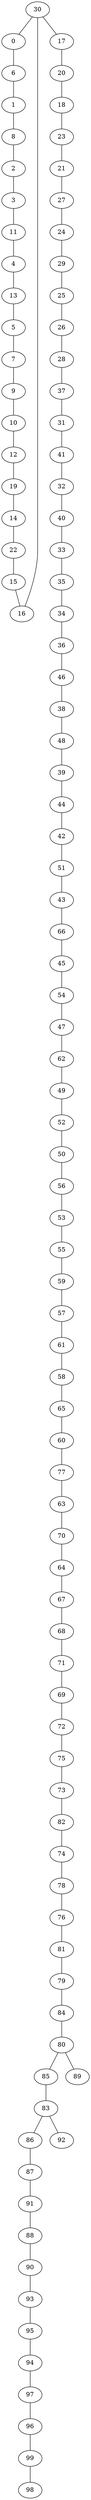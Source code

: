 graph X {
30 -- 0;
0 -- 6;
6 -- 1;
1 -- 8;
8 -- 2;
2 -- 3;
3 -- 11;
11 -- 4;
4 -- 13;
13 -- 5;
5 -- 7;
7 -- 9;
9 -- 10;
10 -- 12;
12 -- 19;
19 -- 14;
14 -- 22;
22 -- 15;
15 -- 16;
16 -- 30;
30 -- 17;
17 -- 20;
20 -- 18;
18 -- 23;
23 -- 21;
21 -- 27;
27 -- 24;
24 -- 29;
29 -- 25;
25 -- 26;
26 -- 28;
28 -- 37;
37 -- 31;
31 -- 41;
41 -- 32;
32 -- 40;
40 -- 33;
33 -- 35;
35 -- 34;
34 -- 36;
36 -- 46;
46 -- 38;
38 -- 48;
48 -- 39;
39 -- 44;
44 -- 42;
42 -- 51;
51 -- 43;
43 -- 66;
66 -- 45;
45 -- 54;
54 -- 47;
47 -- 62;
62 -- 49;
49 -- 52;
52 -- 50;
50 -- 56;
56 -- 53;
53 -- 55;
55 -- 59;
59 -- 57;
57 -- 61;
61 -- 58;
58 -- 65;
65 -- 60;
60 -- 77;
77 -- 63;
63 -- 70;
70 -- 64;
64 -- 67;
67 -- 68;
68 -- 71;
71 -- 69;
69 -- 72;
72 -- 75;
75 -- 73;
73 -- 82;
82 -- 74;
74 -- 78;
78 -- 76;
76 -- 81;
81 -- 79;
79 -- 84;
84 -- 80;
80 -- 85;
85 -- 83;
83 -- 86;
86 -- 87;
87 -- 91;
91 -- 88;
88 -- 90;
90 -- 93;
93 -- 95;
95 -- 94;
94 -- 97;
97 -- 96;
96 -- 99;
99 -- 98;
83 -- 92;
80 -- 89;
}
